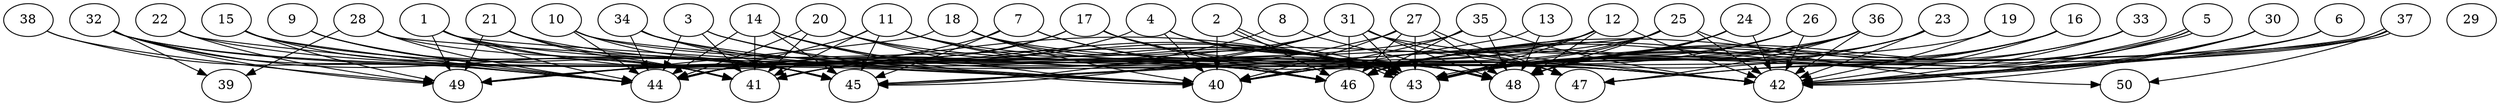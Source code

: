 // DAG (tier=3-complex, mode=data, n=50, ccr=0.515, fat=0.815, density=0.619, regular=0.386, jump=0.264, mindata=4194304, maxdata=33554432)
// DAG automatically generated by daggen at Sun Aug 24 16:33:35 2025
// /home/ermia/Project/Environments/daggen/bin/daggen --dot --ccr 0.515 --fat 0.815 --regular 0.386 --density 0.619 --jump 0.264 --mindata 4194304 --maxdata 33554432 -n 50 
digraph G {
  1 [size="4545135507260983296", alpha="0.03", expect_size="2272567753630491648"]
  1 -> 40 [size ="3951203893379072"]
  1 -> 41 [size ="3951203893379072"]
  1 -> 43 [size ="3951203893379072"]
  1 -> 44 [size ="3951203893379072"]
  1 -> 46 [size ="3951203893379072"]
  1 -> 49 [size ="3951203893379072"]
  2 [size="873459628862603264000", alpha="0.03", expect_size="436729814431301632000"]
  2 -> 40 [size ="731001965772800"]
  2 -> 43 [size ="731001965772800"]
  2 -> 43 [size ="731001965772800"]
  2 -> 46 [size ="731001965772800"]
  3 [size="937858361523800375296", alpha="0.15", expect_size="468929180761900187648"]
  3 -> 41 [size ="766504702312448"]
  3 -> 43 [size ="766504702312448"]
  3 -> 44 [size ="766504702312448"]
  3 -> 46 [size ="766504702312448"]
  4 [size="17821618893868636", alpha="0.13", expect_size="8910809446934318"]
  4 -> 40 [size ="355073301413888"]
  4 -> 41 [size ="355073301413888"]
  4 -> 43 [size ="355073301413888"]
  4 -> 47 [size ="355073301413888"]
  5 [size="6327227854743077888", alpha="0.04", expect_size="3163613927371538944"]
  5 -> 42 [size ="5369464094720000"]
  5 -> 43 [size ="5369464094720000"]
  5 -> 43 [size ="5369464094720000"]
  5 -> 48 [size ="5369464094720000"]
  6 [size="185551921224876032000", alpha="0.17", expect_size="92775960612438016000"]
  6 -> 42 [size ="260255724339200"]
  6 -> 43 [size ="260255724339200"]
  7 [size="23883156255112172", alpha="0.10", expect_size="11941578127556086"]
  7 -> 42 [size ="1053018741014528"]
  7 -> 45 [size ="1053018741014528"]
  7 -> 48 [size ="1053018741014528"]
  7 -> 49 [size ="1053018741014528"]
  8 [size="2149915472031578880", alpha="0.18", expect_size="1074957736015789440"]
  8 -> 45 [size ="1248969812344832"]
  8 -> 48 [size ="1248969812344832"]
  9 [size="321781940483548608", alpha="0.19", expect_size="160890970241774304"]
  9 -> 41 [size ="5963144706916352"]
  9 -> 44 [size ="5963144706916352"]
  9 -> 45 [size ="5963144706916352"]
  10 [size="18001735103979471241216", alpha="0.19", expect_size="9000867551989735620608"]
  10 -> 40 [size ="5494981460492288"]
  10 -> 44 [size ="5494981460492288"]
  10 -> 45 [size ="5494981460492288"]
  10 -> 46 [size ="5494981460492288"]
  11 [size="18215208699428656", alpha="0.03", expect_size="9107604349714328"]
  11 -> 41 [size ="364190753619968"]
  11 -> 42 [size ="364190753619968"]
  11 -> 43 [size ="364190753619968"]
  11 -> 44 [size ="364190753619968"]
  11 -> 45 [size ="364190753619968"]
  11 -> 46 [size ="364190753619968"]
  12 [size="6839403396597465219072", alpha="0.05", expect_size="3419701698298732609536"]
  12 -> 40 [size ="2882496576356352"]
  12 -> 42 [size ="2882496576356352"]
  12 -> 43 [size ="2882496576356352"]
  12 -> 45 [size ="2882496576356352"]
  12 -> 46 [size ="2882496576356352"]
  12 -> 48 [size ="2882496576356352"]
  13 [size="4896300669226243072", alpha="0.11", expect_size="2448150334613121536"]
  13 -> 40 [size ="2623614536908800"]
  13 -> 48 [size ="2623614536908800"]
  14 [size="8660630729686354944", alpha="0.19", expect_size="4330315364843177472"]
  14 -> 40 [size ="4987693981237248"]
  14 -> 41 [size ="4987693981237248"]
  14 -> 44 [size ="4987693981237248"]
  14 -> 45 [size ="4987693981237248"]
  14 -> 46 [size ="4987693981237248"]
  14 -> 48 [size ="4987693981237248"]
  15 [size="313312012514829440", alpha="0.01", expect_size="156656006257414720"]
  15 -> 41 [size ="5499705832243200"]
  15 -> 44 [size ="5499705832243200"]
  15 -> 48 [size ="5499705832243200"]
  15 -> 49 [size ="5499705832243200"]
  16 [size="96299828932430784", alpha="0.03", expect_size="48149914466215392"]
  16 -> 42 [size ="1910660359258112"]
  16 -> 43 [size ="1910660359258112"]
  16 -> 46 [size ="1910660359258112"]
  16 -> 48 [size ="1910660359258112"]
  17 [size="228106955831621120", alpha="0.07", expect_size="114053477915810560"]
  17 -> 41 [size ="3582289824972800"]
  17 -> 42 [size ="3582289824972800"]
  17 -> 44 [size ="3582289824972800"]
  17 -> 46 [size ="3582289824972800"]
  17 -> 48 [size ="3582289824972800"]
  18 [size="26694611474569540665344", alpha="0.19", expect_size="13347305737284770332672"]
  18 -> 40 [size ="7145605843386368"]
  18 -> 42 [size ="7145605843386368"]
  18 -> 43 [size ="7145605843386368"]
  18 -> 46 [size ="7145605843386368"]
  18 -> 49 [size ="7145605843386368"]
  19 [size="566282671479390464", alpha="0.10", expect_size="283141335739695232"]
  19 -> 40 [size ="8982477230047232"]
  19 -> 42 [size ="8982477230047232"]
  20 [size="793767618478721728512", alpha="0.13", expect_size="396883809239360864256"]
  20 -> 40 [size ="685833833152512"]
  20 -> 41 [size ="685833833152512"]
  20 -> 42 [size ="685833833152512"]
  20 -> 43 [size ="685833833152512"]
  20 -> 44 [size ="685833833152512"]
  21 [size="6510542419073695744000", alpha="0.04", expect_size="3255271209536847872000"]
  21 -> 41 [size ="2789339876556800"]
  21 -> 42 [size ="2789339876556800"]
  21 -> 45 [size ="2789339876556800"]
  21 -> 49 [size ="2789339876556800"]
  22 [size="12773310270572591054848", alpha="0.08", expect_size="6386655135286295527424"]
  22 -> 44 [size ="4371451134083072"]
  22 -> 48 [size ="4371451134083072"]
  22 -> 49 [size ="4371451134083072"]
  23 [size="4113819562157343232", alpha="0.16", expect_size="2056909781078671616"]
  23 -> 40 [size ="2084335624650752"]
  23 -> 42 [size ="2084335624650752"]
  23 -> 43 [size ="2084335624650752"]
  23 -> 48 [size ="2084335624650752"]
  24 [size="47809446383306048", alpha="0.19", expect_size="23904723191653024"]
  24 -> 40 [size ="1676977706631168"]
  24 -> 42 [size ="1676977706631168"]
  24 -> 43 [size ="1676977706631168"]
  24 -> 46 [size ="1676977706631168"]
  24 -> 48 [size ="1676977706631168"]
  25 [size="1138087661334287744", alpha="0.05", expect_size="569043830667143872"]
  25 -> 40 [size ="1746959165554688"]
  25 -> 42 [size ="1746959165554688"]
  25 -> 43 [size ="1746959165554688"]
  25 -> 44 [size ="1746959165554688"]
  25 -> 45 [size ="1746959165554688"]
  25 -> 48 [size ="1746959165554688"]
  25 -> 50 [size ="1746959165554688"]
  26 [size="2969583754169937408", alpha="0.07", expect_size="1484791877084968704"]
  26 -> 40 [size ="1671763079462912"]
  26 -> 42 [size ="1671763079462912"]
  26 -> 46 [size ="1671763079462912"]
  26 -> 48 [size ="1671763079462912"]
  27 [size="3733599530538138112", alpha="0.14", expect_size="1866799765269069056"]
  27 -> 40 [size ="2910866974441472"]
  27 -> 43 [size ="2910866974441472"]
  27 -> 44 [size ="2910866974441472"]
  27 -> 46 [size ="2910866974441472"]
  27 -> 47 [size ="2910866974441472"]
  27 -> 48 [size ="2910866974441472"]
  28 [size="1853571064406699147264", alpha="0.15", expect_size="926785532203349573632"]
  28 -> 39 [size ="1207154379849728"]
  28 -> 40 [size ="1207154379849728"]
  28 -> 44 [size ="1207154379849728"]
  28 -> 47 [size ="1207154379849728"]
  29 [size="9961149181022967808", alpha="0.08", expect_size="4980574590511483904"]
  30 [size="138267361774449776", alpha="0.09", expect_size="69133680887224888"]
  30 -> 42 [size ="206373178572800"]
  30 -> 46 [size ="206373178572800"]
  30 -> 47 [size ="206373178572800"]
  31 [size="5597049726504914944", alpha="0.01", expect_size="2798524863252457472"]
  31 -> 42 [size ="5119878050611200"]
  31 -> 43 [size ="5119878050611200"]
  31 -> 44 [size ="5119878050611200"]
  31 -> 45 [size ="5119878050611200"]
  31 -> 46 [size ="5119878050611200"]
  31 -> 47 [size ="5119878050611200"]
  31 -> 48 [size ="5119878050611200"]
  31 -> 49 [size ="5119878050611200"]
  32 [size="74523958177574256", alpha="0.20", expect_size="37261979088787128"]
  32 -> 39 [size ="4015915217715200"]
  32 -> 40 [size ="4015915217715200"]
  32 -> 44 [size ="4015915217715200"]
  32 -> 45 [size ="4015915217715200"]
  32 -> 46 [size ="4015915217715200"]
  32 -> 49 [size ="4015915217715200"]
  33 [size="1351582376258939136", alpha="0.13", expect_size="675791188129469568"]
  33 -> 42 [size ="1291289039470592"]
  33 -> 46 [size ="1291289039470592"]
  33 -> 48 [size ="1291289039470592"]
  34 [size="181957725362597120", alpha="0.06", expect_size="90978862681298560"]
  34 -> 40 [size ="5836341543698432"]
  34 -> 43 [size ="5836341543698432"]
  34 -> 44 [size ="5836341543698432"]
  34 -> 45 [size ="5836341543698432"]
  35 [size="17684990208797696851968", alpha="0.00", expect_size="8842495104398848425984"]
  35 -> 40 [size ="5430333923131392"]
  35 -> 42 [size ="5430333923131392"]
  35 -> 44 [size ="5430333923131392"]
  35 -> 46 [size ="5430333923131392"]
  35 -> 48 [size ="5430333923131392"]
  36 [size="55306454339141552", alpha="0.04", expect_size="27653227169570776"]
  36 -> 41 [size ="2286013657382912"]
  36 -> 42 [size ="2286013657382912"]
  36 -> 43 [size ="2286013657382912"]
  36 -> 46 [size ="2286013657382912"]
  36 -> 47 [size ="2286013657382912"]
  36 -> 48 [size ="2286013657382912"]
  37 [size="300744371268657792", alpha="0.16", expect_size="150372185634328896"]
  37 -> 42 [size ="5960461124108288"]
  37 -> 42 [size ="5960461124108288"]
  37 -> 47 [size ="5960461124108288"]
  37 -> 49 [size ="5960461124108288"]
  37 -> 50 [size ="5960461124108288"]
  38 [size="11491780608091658240", alpha="0.12", expect_size="5745890304045829120"]
  38 -> 44 [size ="7269038950449152"]
  38 -> 49 [size ="7269038950449152"]
  39 [size="7995877467987256320", alpha="0.06", expect_size="3997938733993628160"]
  40 [size="13599617400264720384000", alpha="0.19", expect_size="6799808700132360192000"]
  41 [size="280065899786857600", alpha="0.14", expect_size="140032949893428800"]
  42 [size="29577661877222557876224", alpha="0.13", expect_size="14788830938611278938112"]
  43 [size="6491275626095784960", alpha="0.17", expect_size="3245637813047892480"]
  44 [size="1571106216636468736", alpha="0.00", expect_size="785553108318234368"]
  45 [size="1228838822544932864000", alpha="0.02", expect_size="614419411272466432000"]
  46 [size="212677749245792352", alpha="0.15", expect_size="106338874622896176"]
  47 [size="5068150362580070400", alpha="0.05", expect_size="2534075181290035200"]
  48 [size="178936281659235893248", alpha="0.19", expect_size="89468140829617946624"]
  49 [size="17510433213926903808", alpha="0.15", expect_size="8755216606963451904"]
  50 [size="3866841270371743694848", alpha="0.16", expect_size="1933420635185871847424"]
}